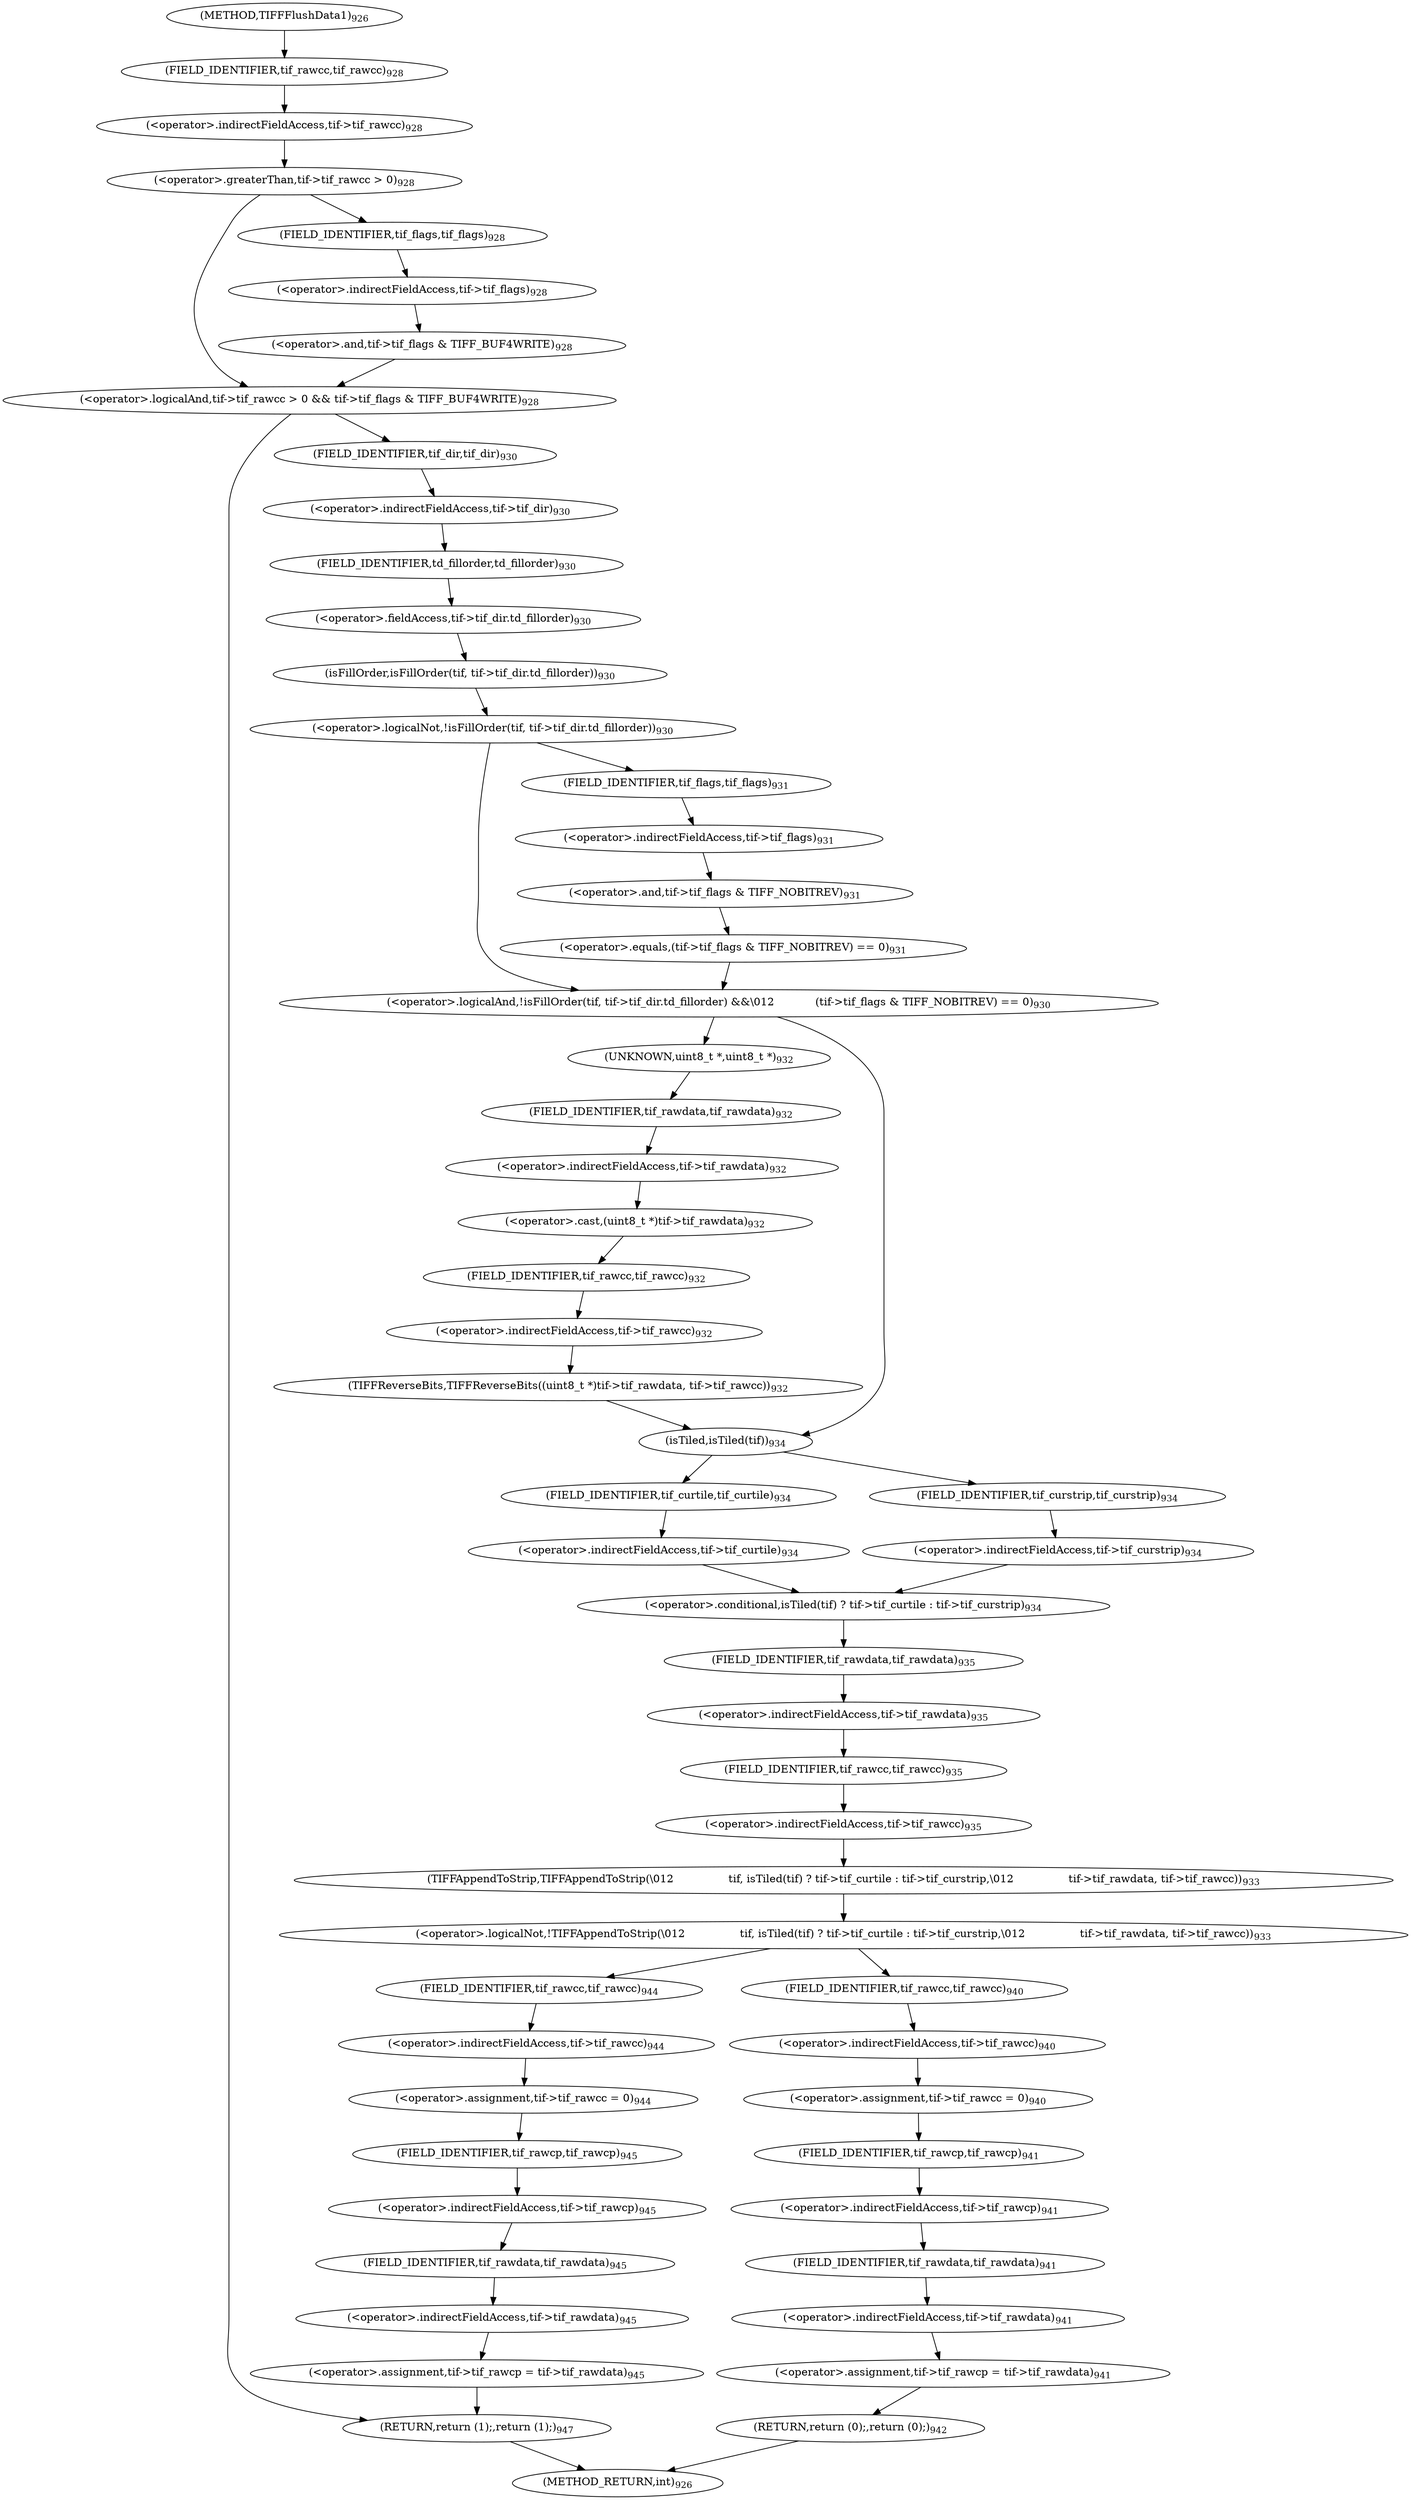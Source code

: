 digraph "TIFFFlushData1" {  
"33129" [label = <(RETURN,return (1);,return (1);)<SUB>947</SUB>> ]
"33044" [label = <(&lt;operator&gt;.logicalAnd,tif-&gt;tif_rawcc &gt; 0 &amp;&amp; tif-&gt;tif_flags &amp; TIFF_BUF4WRITE)<SUB>928</SUB>> ]
"33045" [label = <(&lt;operator&gt;.greaterThan,tif-&gt;tif_rawcc &gt; 0)<SUB>928</SUB>> ]
"33050" [label = <(&lt;operator&gt;.and,tif-&gt;tif_flags &amp; TIFF_BUF4WRITE)<SUB>928</SUB>> ]
"33117" [label = <(&lt;operator&gt;.assignment,tif-&gt;tif_rawcc = 0)<SUB>944</SUB>> ]
"33122" [label = <(&lt;operator&gt;.assignment,tif-&gt;tif_rawcp = tif-&gt;tif_rawdata)<SUB>945</SUB>> ]
"33046" [label = <(&lt;operator&gt;.indirectFieldAccess,tif-&gt;tif_rawcc)<SUB>928</SUB>> ]
"33051" [label = <(&lt;operator&gt;.indirectFieldAccess,tif-&gt;tif_flags)<SUB>928</SUB>> ]
"33057" [label = <(&lt;operator&gt;.logicalAnd,!isFillOrder(tif, tif-&gt;tif_dir.td_fillorder) &amp;&amp;\012            (tif-&gt;tif_flags &amp; TIFF_NOBITREV) == 0)<SUB>930</SUB>> ]
"33084" [label = <(&lt;operator&gt;.logicalNot,!TIFFAppendToStrip(\012                tif, isTiled(tif) ? tif-&gt;tif_curtile : tif-&gt;tif_curstrip,\012                tif-&gt;tif_rawdata, tif-&gt;tif_rawcc))<SUB>933</SUB>> ]
"33118" [label = <(&lt;operator&gt;.indirectFieldAccess,tif-&gt;tif_rawcc)<SUB>944</SUB>> ]
"33123" [label = <(&lt;operator&gt;.indirectFieldAccess,tif-&gt;tif_rawcp)<SUB>945</SUB>> ]
"33126" [label = <(&lt;operator&gt;.indirectFieldAccess,tif-&gt;tif_rawdata)<SUB>945</SUB>> ]
"33048" [label = <(FIELD_IDENTIFIER,tif_rawcc,tif_rawcc)<SUB>928</SUB>> ]
"33053" [label = <(FIELD_IDENTIFIER,tif_flags,tif_flags)<SUB>928</SUB>> ]
"33058" [label = <(&lt;operator&gt;.logicalNot,!isFillOrder(tif, tif-&gt;tif_dir.td_fillorder))<SUB>930</SUB>> ]
"33066" [label = <(&lt;operator&gt;.equals,(tif-&gt;tif_flags &amp; TIFF_NOBITREV) == 0)<SUB>931</SUB>> ]
"33074" [label = <(TIFFReverseBits,TIFFReverseBits((uint8_t *)tif-&gt;tif_rawdata, tif-&gt;tif_rawcc))<SUB>932</SUB>> ]
"33085" [label = <(TIFFAppendToStrip,TIFFAppendToStrip(\012                tif, isTiled(tif) ? tif-&gt;tif_curtile : tif-&gt;tif_curstrip,\012                tif-&gt;tif_rawdata, tif-&gt;tif_rawcc))<SUB>933</SUB>> ]
"33103" [label = <(&lt;operator&gt;.assignment,tif-&gt;tif_rawcc = 0)<SUB>940</SUB>> ]
"33108" [label = <(&lt;operator&gt;.assignment,tif-&gt;tif_rawcp = tif-&gt;tif_rawdata)<SUB>941</SUB>> ]
"33115" [label = <(RETURN,return (0);,return (0);)<SUB>942</SUB>> ]
"33120" [label = <(FIELD_IDENTIFIER,tif_rawcc,tif_rawcc)<SUB>944</SUB>> ]
"33125" [label = <(FIELD_IDENTIFIER,tif_rawcp,tif_rawcp)<SUB>945</SUB>> ]
"33128" [label = <(FIELD_IDENTIFIER,tif_rawdata,tif_rawdata)<SUB>945</SUB>> ]
"33059" [label = <(isFillOrder,isFillOrder(tif, tif-&gt;tif_dir.td_fillorder))<SUB>930</SUB>> ]
"33067" [label = <(&lt;operator&gt;.and,tif-&gt;tif_flags &amp; TIFF_NOBITREV)<SUB>931</SUB>> ]
"33075" [label = <(&lt;operator&gt;.cast,(uint8_t *)tif-&gt;tif_rawdata)<SUB>932</SUB>> ]
"33080" [label = <(&lt;operator&gt;.indirectFieldAccess,tif-&gt;tif_rawcc)<SUB>932</SUB>> ]
"33087" [label = <(&lt;operator&gt;.conditional,isTiled(tif) ? tif-&gt;tif_curtile : tif-&gt;tif_curstrip)<SUB>934</SUB>> ]
"33096" [label = <(&lt;operator&gt;.indirectFieldAccess,tif-&gt;tif_rawdata)<SUB>935</SUB>> ]
"33099" [label = <(&lt;operator&gt;.indirectFieldAccess,tif-&gt;tif_rawcc)<SUB>935</SUB>> ]
"33104" [label = <(&lt;operator&gt;.indirectFieldAccess,tif-&gt;tif_rawcc)<SUB>940</SUB>> ]
"33109" [label = <(&lt;operator&gt;.indirectFieldAccess,tif-&gt;tif_rawcp)<SUB>941</SUB>> ]
"33112" [label = <(&lt;operator&gt;.indirectFieldAccess,tif-&gt;tif_rawdata)<SUB>941</SUB>> ]
"33061" [label = <(&lt;operator&gt;.fieldAccess,tif-&gt;tif_dir.td_fillorder)<SUB>930</SUB>> ]
"33068" [label = <(&lt;operator&gt;.indirectFieldAccess,tif-&gt;tif_flags)<SUB>931</SUB>> ]
"33076" [label = <(UNKNOWN,uint8_t *,uint8_t *)<SUB>932</SUB>> ]
"33077" [label = <(&lt;operator&gt;.indirectFieldAccess,tif-&gt;tif_rawdata)<SUB>932</SUB>> ]
"33082" [label = <(FIELD_IDENTIFIER,tif_rawcc,tif_rawcc)<SUB>932</SUB>> ]
"33088" [label = <(isTiled,isTiled(tif))<SUB>934</SUB>> ]
"33090" [label = <(&lt;operator&gt;.indirectFieldAccess,tif-&gt;tif_curtile)<SUB>934</SUB>> ]
"33093" [label = <(&lt;operator&gt;.indirectFieldAccess,tif-&gt;tif_curstrip)<SUB>934</SUB>> ]
"33098" [label = <(FIELD_IDENTIFIER,tif_rawdata,tif_rawdata)<SUB>935</SUB>> ]
"33101" [label = <(FIELD_IDENTIFIER,tif_rawcc,tif_rawcc)<SUB>935</SUB>> ]
"33106" [label = <(FIELD_IDENTIFIER,tif_rawcc,tif_rawcc)<SUB>940</SUB>> ]
"33111" [label = <(FIELD_IDENTIFIER,tif_rawcp,tif_rawcp)<SUB>941</SUB>> ]
"33114" [label = <(FIELD_IDENTIFIER,tif_rawdata,tif_rawdata)<SUB>941</SUB>> ]
"33062" [label = <(&lt;operator&gt;.indirectFieldAccess,tif-&gt;tif_dir)<SUB>930</SUB>> ]
"33065" [label = <(FIELD_IDENTIFIER,td_fillorder,td_fillorder)<SUB>930</SUB>> ]
"33070" [label = <(FIELD_IDENTIFIER,tif_flags,tif_flags)<SUB>931</SUB>> ]
"33079" [label = <(FIELD_IDENTIFIER,tif_rawdata,tif_rawdata)<SUB>932</SUB>> ]
"33092" [label = <(FIELD_IDENTIFIER,tif_curtile,tif_curtile)<SUB>934</SUB>> ]
"33095" [label = <(FIELD_IDENTIFIER,tif_curstrip,tif_curstrip)<SUB>934</SUB>> ]
"33064" [label = <(FIELD_IDENTIFIER,tif_dir,tif_dir)<SUB>930</SUB>> ]
"33040" [label = <(METHOD,TIFFFlushData1)<SUB>926</SUB>> ]
"33131" [label = <(METHOD_RETURN,int)<SUB>926</SUB>> ]
  "33129" -> "33131" 
  "33044" -> "33064" 
  "33044" -> "33129" 
  "33045" -> "33044" 
  "33045" -> "33053" 
  "33050" -> "33044" 
  "33117" -> "33125" 
  "33122" -> "33129" 
  "33046" -> "33045" 
  "33051" -> "33050" 
  "33057" -> "33076" 
  "33057" -> "33088" 
  "33084" -> "33106" 
  "33084" -> "33120" 
  "33118" -> "33117" 
  "33123" -> "33128" 
  "33126" -> "33122" 
  "33048" -> "33046" 
  "33053" -> "33051" 
  "33058" -> "33057" 
  "33058" -> "33070" 
  "33066" -> "33057" 
  "33074" -> "33088" 
  "33085" -> "33084" 
  "33103" -> "33111" 
  "33108" -> "33115" 
  "33115" -> "33131" 
  "33120" -> "33118" 
  "33125" -> "33123" 
  "33128" -> "33126" 
  "33059" -> "33058" 
  "33067" -> "33066" 
  "33075" -> "33082" 
  "33080" -> "33074" 
  "33087" -> "33098" 
  "33096" -> "33101" 
  "33099" -> "33085" 
  "33104" -> "33103" 
  "33109" -> "33114" 
  "33112" -> "33108" 
  "33061" -> "33059" 
  "33068" -> "33067" 
  "33076" -> "33079" 
  "33077" -> "33075" 
  "33082" -> "33080" 
  "33088" -> "33092" 
  "33088" -> "33095" 
  "33090" -> "33087" 
  "33093" -> "33087" 
  "33098" -> "33096" 
  "33101" -> "33099" 
  "33106" -> "33104" 
  "33111" -> "33109" 
  "33114" -> "33112" 
  "33062" -> "33065" 
  "33065" -> "33061" 
  "33070" -> "33068" 
  "33079" -> "33077" 
  "33092" -> "33090" 
  "33095" -> "33093" 
  "33064" -> "33062" 
  "33040" -> "33048" 
}
